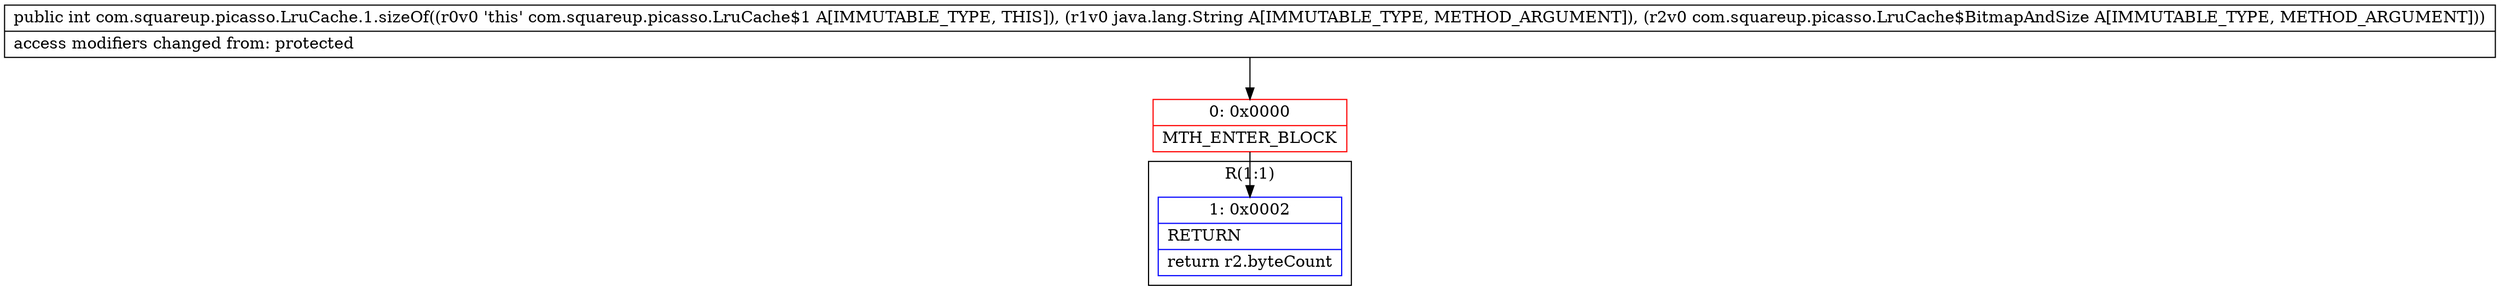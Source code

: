 digraph "CFG forcom.squareup.picasso.LruCache.1.sizeOf(Ljava\/lang\/String;Lcom\/squareup\/picasso\/LruCache$BitmapAndSize;)I" {
subgraph cluster_Region_1154717675 {
label = "R(1:1)";
node [shape=record,color=blue];
Node_1 [shape=record,label="{1\:\ 0x0002|RETURN\l|return r2.byteCount\l}"];
}
Node_0 [shape=record,color=red,label="{0\:\ 0x0000|MTH_ENTER_BLOCK\l}"];
MethodNode[shape=record,label="{public int com.squareup.picasso.LruCache.1.sizeOf((r0v0 'this' com.squareup.picasso.LruCache$1 A[IMMUTABLE_TYPE, THIS]), (r1v0 java.lang.String A[IMMUTABLE_TYPE, METHOD_ARGUMENT]), (r2v0 com.squareup.picasso.LruCache$BitmapAndSize A[IMMUTABLE_TYPE, METHOD_ARGUMENT]))  | access modifiers changed from: protected\l}"];
MethodNode -> Node_0;
Node_0 -> Node_1;
}

